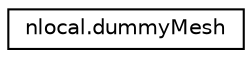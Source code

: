 digraph "Graphical Class Hierarchy"
{
  edge [fontname="Helvetica",fontsize="10",labelfontname="Helvetica",labelfontsize="10"];
  node [fontname="Helvetica",fontsize="10",shape=record];
  rankdir="LR";
  Node0 [label="nlocal.dummyMesh",height=0.2,width=0.4,color="black", fillcolor="white", style="filled",URL="$classnlocal_1_1dummy_mesh.html"];
}
